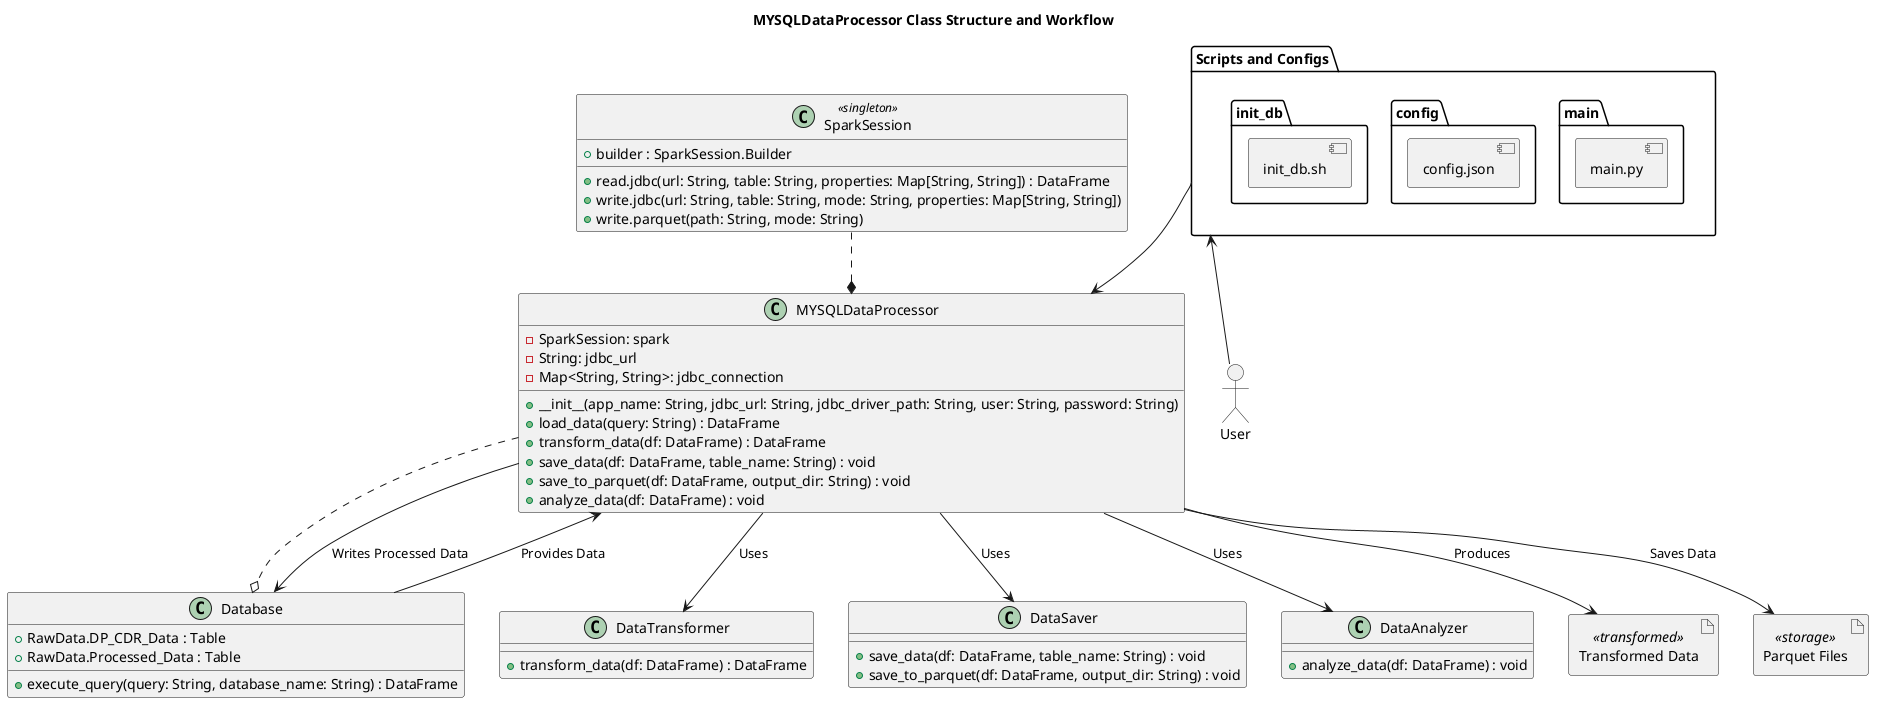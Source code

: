 @startuml
allowmixing
title MYSQLDataProcessor Class Structure and Workflow

package "Scripts and Configs" {
    component [main.py]
    component [config.json]
    component [init_db.sh]
}

class MYSQLDataProcessor {
    -SparkSession: spark
    -String: jdbc_url
    -Map<String, String>: jdbc_connection

    +__init__(app_name: String, jdbc_url: String, jdbc_driver_path: String, user: String, password: String)
    +load_data(query: String) : DataFrame
    +transform_data(df: DataFrame) : DataFrame
    +save_data(df: DataFrame, table_name: String) : void
    +save_to_parquet(df: DataFrame, output_dir: String) : void
    +analyze_data(df: DataFrame) : void
}

SparkSession ..* MYSQLDataProcessor
MYSQLDataProcessor ..o Database

class SparkSession <<singleton>> {
    +builder : SparkSession.Builder
    +read.jdbc(url: String, table: String, properties: Map[String, String]) : DataFrame
    +write.jdbc(url: String, table: String, mode: String, properties: Map[String, String])
    +write.parquet(path: String, mode: String)
}

class Database {
    + RawData.DP_CDR_Data : Table
    + RawData.Processed_Data : Table
    + execute_query(query: String, database_name: String) : DataFrame
}

class DataTransformer {
    + transform_data(df: DataFrame) : DataFrame
}

class DataSaver {
    + save_data(df: DataFrame, table_name: String) : void
    + save_to_parquet(df: DataFrame, output_dir: String) : void
}

class DataAnalyzer {
    + analyze_data(df: DataFrame) : void
}

actor User

MYSQLDataProcessor --> DataTransformer : "Uses"
MYSQLDataProcessor --> DataSaver : "Uses"
MYSQLDataProcessor --> DataAnalyzer : "Uses"

Database --> MYSQLDataProcessor : "Provides Data"
MYSQLDataProcessor --> Database : "Writes Processed Data"

"Scripts and Configs" <-- User
"Scripts and Configs" --> MYSQLDataProcessor

artifact "Transformed Data" <<transformed>> as transformed_data
MYSQLDataProcessor --> transformed_data : "Produces"

artifact "Parquet Files" <<storage>> as parquet_files
MYSQLDataProcessor --> parquet_files : "Saves Data"

@enduml
